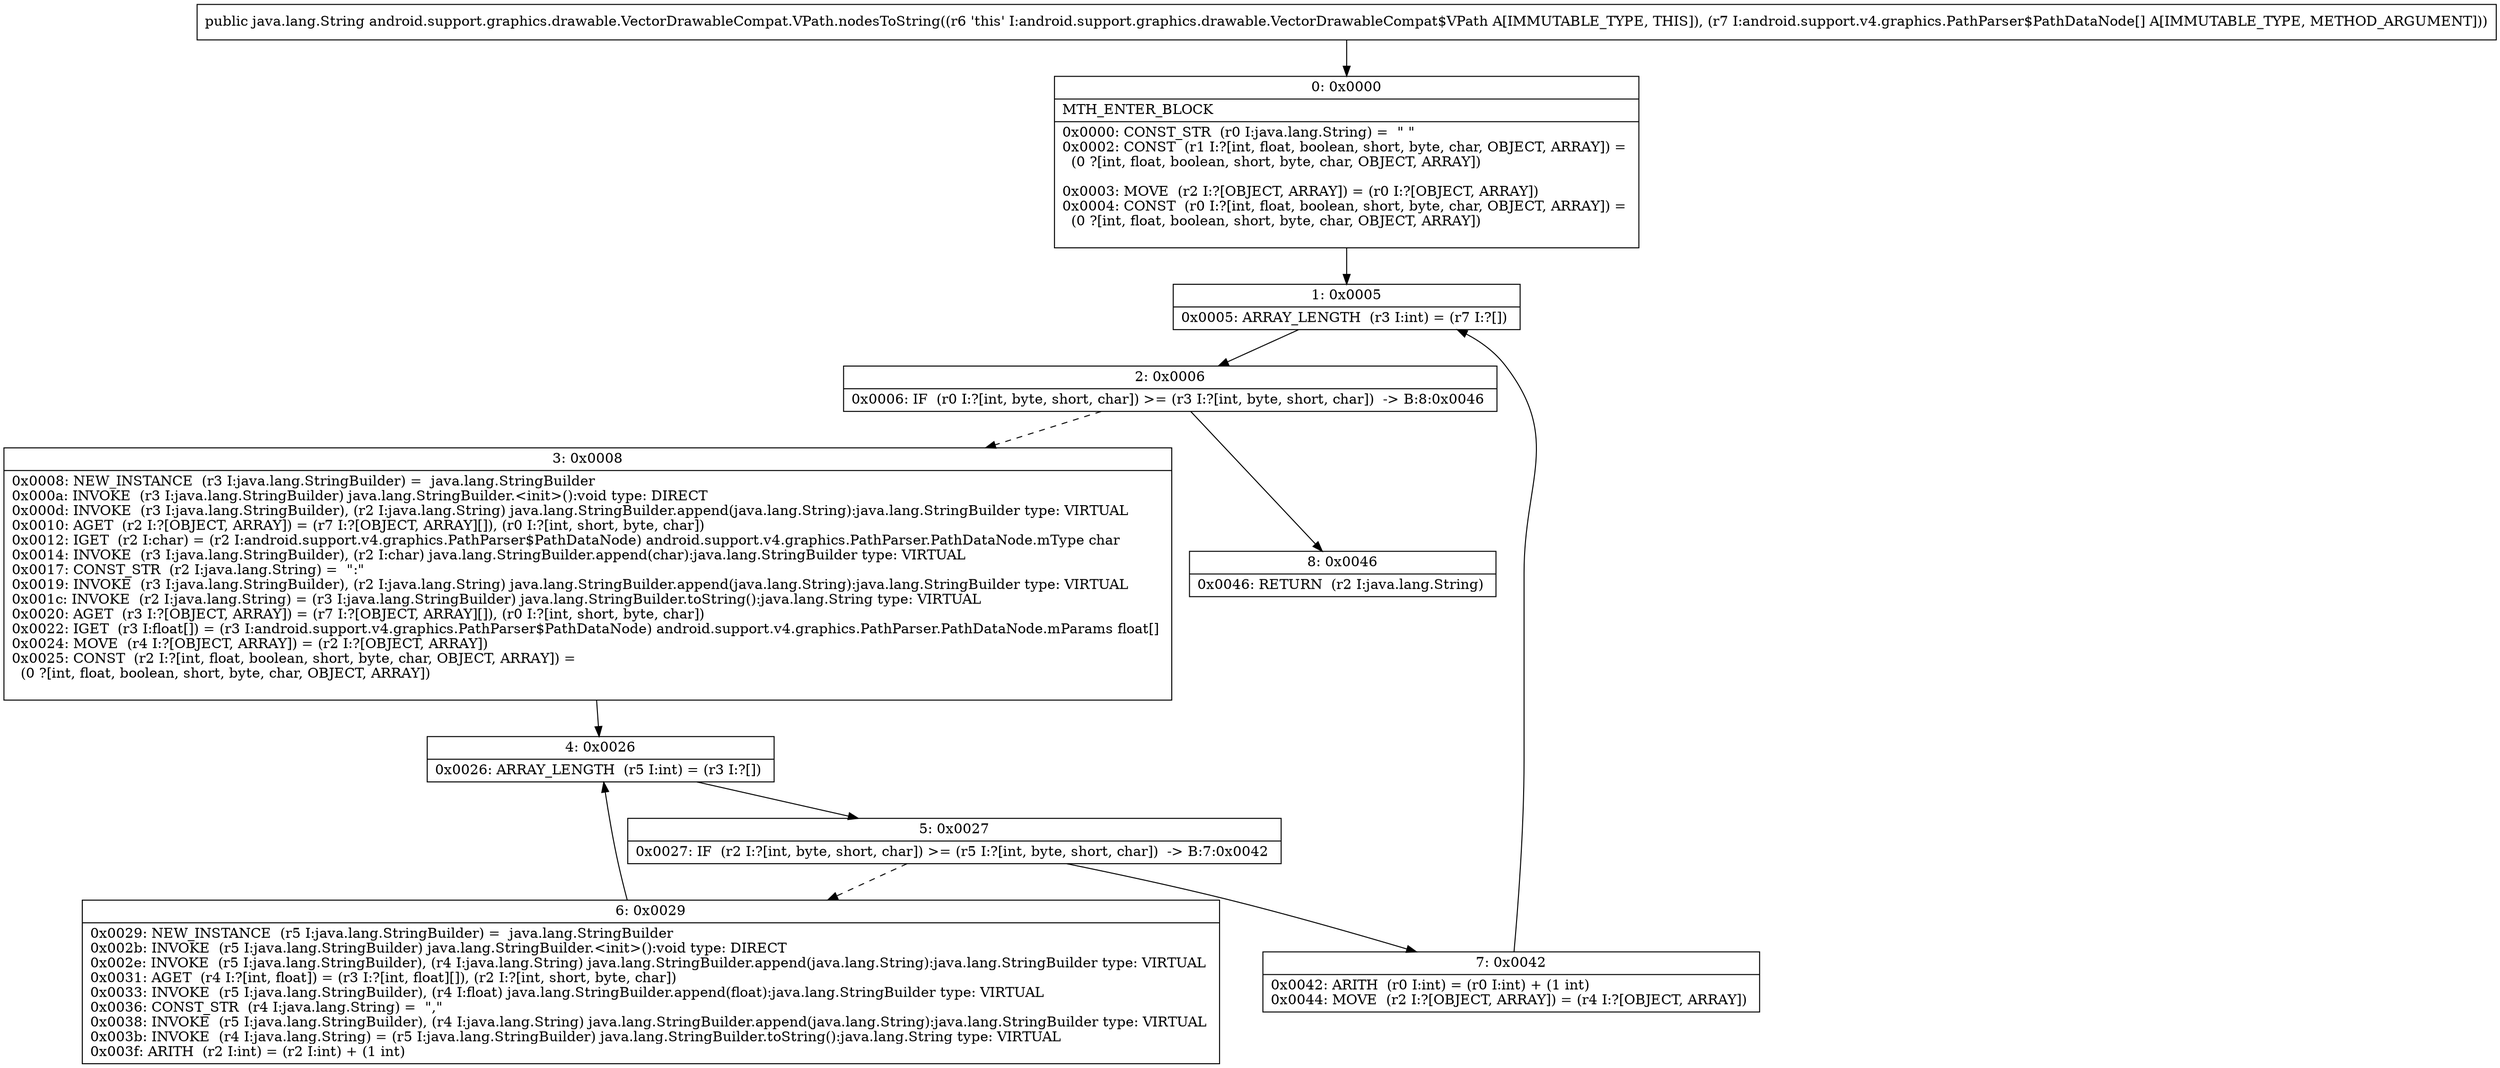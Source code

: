 digraph "CFG forandroid.support.graphics.drawable.VectorDrawableCompat.VPath.nodesToString([Landroid\/support\/v4\/graphics\/PathParser$PathDataNode;)Ljava\/lang\/String;" {
Node_0 [shape=record,label="{0\:\ 0x0000|MTH_ENTER_BLOCK\l|0x0000: CONST_STR  (r0 I:java.lang.String) =  \" \" \l0x0002: CONST  (r1 I:?[int, float, boolean, short, byte, char, OBJECT, ARRAY]) = \l  (0 ?[int, float, boolean, short, byte, char, OBJECT, ARRAY])\l \l0x0003: MOVE  (r2 I:?[OBJECT, ARRAY]) = (r0 I:?[OBJECT, ARRAY]) \l0x0004: CONST  (r0 I:?[int, float, boolean, short, byte, char, OBJECT, ARRAY]) = \l  (0 ?[int, float, boolean, short, byte, char, OBJECT, ARRAY])\l \l}"];
Node_1 [shape=record,label="{1\:\ 0x0005|0x0005: ARRAY_LENGTH  (r3 I:int) = (r7 I:?[]) \l}"];
Node_2 [shape=record,label="{2\:\ 0x0006|0x0006: IF  (r0 I:?[int, byte, short, char]) \>= (r3 I:?[int, byte, short, char])  \-\> B:8:0x0046 \l}"];
Node_3 [shape=record,label="{3\:\ 0x0008|0x0008: NEW_INSTANCE  (r3 I:java.lang.StringBuilder) =  java.lang.StringBuilder \l0x000a: INVOKE  (r3 I:java.lang.StringBuilder) java.lang.StringBuilder.\<init\>():void type: DIRECT \l0x000d: INVOKE  (r3 I:java.lang.StringBuilder), (r2 I:java.lang.String) java.lang.StringBuilder.append(java.lang.String):java.lang.StringBuilder type: VIRTUAL \l0x0010: AGET  (r2 I:?[OBJECT, ARRAY]) = (r7 I:?[OBJECT, ARRAY][]), (r0 I:?[int, short, byte, char]) \l0x0012: IGET  (r2 I:char) = (r2 I:android.support.v4.graphics.PathParser$PathDataNode) android.support.v4.graphics.PathParser.PathDataNode.mType char \l0x0014: INVOKE  (r3 I:java.lang.StringBuilder), (r2 I:char) java.lang.StringBuilder.append(char):java.lang.StringBuilder type: VIRTUAL \l0x0017: CONST_STR  (r2 I:java.lang.String) =  \":\" \l0x0019: INVOKE  (r3 I:java.lang.StringBuilder), (r2 I:java.lang.String) java.lang.StringBuilder.append(java.lang.String):java.lang.StringBuilder type: VIRTUAL \l0x001c: INVOKE  (r2 I:java.lang.String) = (r3 I:java.lang.StringBuilder) java.lang.StringBuilder.toString():java.lang.String type: VIRTUAL \l0x0020: AGET  (r3 I:?[OBJECT, ARRAY]) = (r7 I:?[OBJECT, ARRAY][]), (r0 I:?[int, short, byte, char]) \l0x0022: IGET  (r3 I:float[]) = (r3 I:android.support.v4.graphics.PathParser$PathDataNode) android.support.v4.graphics.PathParser.PathDataNode.mParams float[] \l0x0024: MOVE  (r4 I:?[OBJECT, ARRAY]) = (r2 I:?[OBJECT, ARRAY]) \l0x0025: CONST  (r2 I:?[int, float, boolean, short, byte, char, OBJECT, ARRAY]) = \l  (0 ?[int, float, boolean, short, byte, char, OBJECT, ARRAY])\l \l}"];
Node_4 [shape=record,label="{4\:\ 0x0026|0x0026: ARRAY_LENGTH  (r5 I:int) = (r3 I:?[]) \l}"];
Node_5 [shape=record,label="{5\:\ 0x0027|0x0027: IF  (r2 I:?[int, byte, short, char]) \>= (r5 I:?[int, byte, short, char])  \-\> B:7:0x0042 \l}"];
Node_6 [shape=record,label="{6\:\ 0x0029|0x0029: NEW_INSTANCE  (r5 I:java.lang.StringBuilder) =  java.lang.StringBuilder \l0x002b: INVOKE  (r5 I:java.lang.StringBuilder) java.lang.StringBuilder.\<init\>():void type: DIRECT \l0x002e: INVOKE  (r5 I:java.lang.StringBuilder), (r4 I:java.lang.String) java.lang.StringBuilder.append(java.lang.String):java.lang.StringBuilder type: VIRTUAL \l0x0031: AGET  (r4 I:?[int, float]) = (r3 I:?[int, float][]), (r2 I:?[int, short, byte, char]) \l0x0033: INVOKE  (r5 I:java.lang.StringBuilder), (r4 I:float) java.lang.StringBuilder.append(float):java.lang.StringBuilder type: VIRTUAL \l0x0036: CONST_STR  (r4 I:java.lang.String) =  \",\" \l0x0038: INVOKE  (r5 I:java.lang.StringBuilder), (r4 I:java.lang.String) java.lang.StringBuilder.append(java.lang.String):java.lang.StringBuilder type: VIRTUAL \l0x003b: INVOKE  (r4 I:java.lang.String) = (r5 I:java.lang.StringBuilder) java.lang.StringBuilder.toString():java.lang.String type: VIRTUAL \l0x003f: ARITH  (r2 I:int) = (r2 I:int) + (1 int) \l}"];
Node_7 [shape=record,label="{7\:\ 0x0042|0x0042: ARITH  (r0 I:int) = (r0 I:int) + (1 int) \l0x0044: MOVE  (r2 I:?[OBJECT, ARRAY]) = (r4 I:?[OBJECT, ARRAY]) \l}"];
Node_8 [shape=record,label="{8\:\ 0x0046|0x0046: RETURN  (r2 I:java.lang.String) \l}"];
MethodNode[shape=record,label="{public java.lang.String android.support.graphics.drawable.VectorDrawableCompat.VPath.nodesToString((r6 'this' I:android.support.graphics.drawable.VectorDrawableCompat$VPath A[IMMUTABLE_TYPE, THIS]), (r7 I:android.support.v4.graphics.PathParser$PathDataNode[] A[IMMUTABLE_TYPE, METHOD_ARGUMENT])) }"];
MethodNode -> Node_0;
Node_0 -> Node_1;
Node_1 -> Node_2;
Node_2 -> Node_3[style=dashed];
Node_2 -> Node_8;
Node_3 -> Node_4;
Node_4 -> Node_5;
Node_5 -> Node_6[style=dashed];
Node_5 -> Node_7;
Node_6 -> Node_4;
Node_7 -> Node_1;
}

